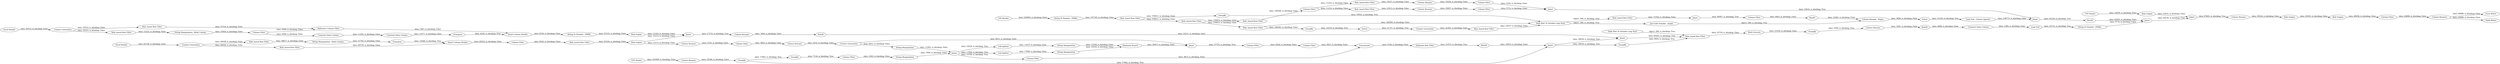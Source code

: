 digraph {
	"1492621626994681280_290" [label="Rule_based Row Filter"]
	"1492621626994681280_408" [label="Cell Splitter"]
	"1492621626994681280_359" [label="Counter Generation"]
	"1492621626994681280_281" [label="Column Rename"]
	"1492621626994681280_300" [label="Rule_based Row Filter"]
	"1492621626994681280_398" [label="Cell Splitter"]
	"1492621626994681280_374" [label=Joiner]
	"1492621626994681280_409" [label="String Manipulation"]
	"-3812709703639618387_316" [label="Loop End _Column Append_"]
	"1492621626994681280_402" [label="Column Filter"]
	"1492621626994681280_251" [label="CSV Reader"]
	"1492621626994681280_394" [label="String Manipulation"]
	"-1769095353786979899_331" [label="Column Rename"]
	"1492621626994681280_321" [label="Column Rename"]
	"1492621626994681280_361" [label="Rule_based Row Filter"]
	"1492621626994681280_415" [label="Rule_based Row Filter"]
	"1492621626994681280_341" [label="Rule Engine"]
	"-1769095353786979899_329" [label="Math Formula"]
	"1492621626994681280_373" [label="Column Rename"]
	"1492621626994681280_273" [label="Column Filter"]
	"1492621626994681280_354" [label="CSV Reader"]
	"1492621626994681280_304" [label=GroupBy]
	"1492621626994681280_404" [label=Concatenate]
	"1492621626994681280_324" [label=Joiner]
	"-1769095353786979899_336" [label="Rule_based Row Filter"]
	"1492621626994681280_303" [label="Rule_based Row Filter"]
	"1492621626994681280_356" [label="Rule Engine"]
	"1492621626994681280_414" [label="Rule_based Row Filter"]
	"1492621626994681280_301" [label="Column Filter"]
	"1492621626994681280_423" [label=Joiner]
	"1492621626994681280_427" [label="Rule Engine"]
	"1492621626994681280_305" [label=Sorter]
	"1492621626994681280_420" [label="Constant Value Column"]
	"-3812709703639618387_310" [label="Column Filter"]
	"1492621626994681280_412" [label="Excel Reader"]
	"1492621626994681280_339" [label="Excel Writer"]
	"1492621626994681280_401" [label="Column Filter"]
	"-1769095353786979899_333" [label="Loop End"]
	"1492621626994681280_312" [label="String To Number _PMML_"]
	"-3812709703639618387_311" [label=RowID]
	"1492621626994681280_363" [label="Insert Column Header"]
	"1492621626994681280_259" [label=GroupBy]
	"1492621626994681280_338" [label="Table Writer"]
	"-1769095353786979899_335" [label="Table Row To Variable Loop Start"]
	"1492621626994681280_340" [label="Rule Engine"]
	"1492621626994681280_322" [label="Column Filter"]
	"1492621626994681280_319" [label=Joiner]
	"1492621626994681280_323" [label="Column Filter"]
	"1492621626994681280_422" [label="Insert Column Header"]
	"1492621626994681280_344" [label="Column Resorter"]
	"-1769095353786979899_343" [label="Constant Value Column"]
	"1492621626994681280_395" [label="String Manipulation"]
	"-1769095353786979899_332" [label=RowID]
	"-3812709703639618387_313" [label="Column Rename _Regex_"]
	"1492621626994681280_405" [label=RowID]
	"1492621626994681280_262" [label=GroupBy]
	"1492621626994681280_260" [label=GroupBy]
	"1492621626994681280_399" [label="String Manipulation"]
	"1492621626994681280_424" [label="Column Rename"]
	"1492621626994681280_384" [label="Rule Engine"]
	"1492621626994681280_413" [label="Counter Generation"]
	"1492621626994681280_428" [label=RowID]
	"1492621626994681280_334" [label=GroupBy]
	"-3812709703639618387_314" [label="Java Edit Variable _simple_"]
	"1492621626994681280_421" [label="Reference Column Filter"]
	"1492621626994681280_417" [label=Transpose]
	"1492621626994681280_426" [label="String To Number _PMML_"]
	"1492621626994681280_406" [label=Joiner]
	"1492621626994681280_365" [label="Column Filter"]
	"1492621626994681280_320" [label="Column Rename"]
	"-3812709703639618387_318" [label=Sorter]
	"1492621626994681280_383" [label="String To Number _PMML_"]
	"1492621626994681280_362" [label=Transpose]
	"1492621626994681280_411" [label=Joiner]
	"1492621626994681280_5" [label="Counter Generation"]
	"-3812709703639618387_317" [label=Joiner]
	"1492621626994681280_325" [label=RowID]
	"1492621626994681280_357" [label=Joiner]
	"1492621626994681280_307" [label="Rule_based Row Filter"]
	"1492621626994681280_253" [label="Rule_based Row Filter"]
	"1492621626994681280_360" [label="Rule_based Row Filter"]
	"1492621626994681280_364" [label="String Manipulation _Multi Column_"]
	"1492621626994681280_403" [label="Column Filter"]
	"1492621626994681280_416" [label="String Manipulation _Multi Column_"]
	"1492621626994681280_418" [label="Column Filter"]
	"1492621626994681280_429" [label=Joiner]
	"1492621626994681280_367" [label="Column Rename"]
	"1492621626994681280_419" [label="Constant Value Column"]
	"1492621626994681280_292" [label="Rule_based Row Filter"]
	"1492621626994681280_252" [label="CSV Reader"]
	"-1769095353786979899_330" [label=GroupBy]
	"1492621626994681280_342" [label="Column Rename"]
	"1492621626994681280_306" [label="Counter Generation"]
	"-3812709703639618387_308" [label="Table Row To Variable Loop Start"]
	"1492621626994681280_407" [label="Column Filter"]
	"1492621626994681280_396" [label=Joiner]
	"-3812709703639618387_309" [label="Rule_based Row Filter"]
	"1492621626994681280_358" [label="Excel Reader"]
	"1492621626994681280_366" [label="Rule_based Row Filter"]
	"1492621626994681280_302" [label="Rule_based Row Filter"]
	"1492621626994681280_370" [label="Column Filter"]
	"1492621626994681280_410" [label="Duplicate Row Filter"]
	"1492621626994681280_368" [label="Similarity Search"]
	"1492621626994681280_368" -> "1492621626994681280_374" [label="data: 26617; is_blocking: False"]
	"-3812709703639618387_308" -> "-3812709703639618387_314" [label="object: 288; is_blocking: True"]
	"1492621626994681280_5" -> "1492621626994681280_374" [label="data: 6651; is_blocking: False"]
	"1492621626994681280_262" -> "1492621626994681280_273" [label="data: 7134; is_blocking: True"]
	"1492621626994681280_367" -> "1492621626994681280_370" [label="data: 5533; is_blocking: False"]
	"1492621626994681280_406" -> "1492621626994681280_357" [label="data: 69126; is_blocking: True"]
	"1492621626994681280_401" -> "1492621626994681280_402" [label="data: 8204; is_blocking: False"]
	"1492621626994681280_342" -> "1492621626994681280_340" [label="data: 39324; is_blocking: False"]
	"1492621626994681280_426" -> "1492621626994681280_427" [label="data: 21535; is_blocking: False"]
	"1492621626994681280_410" -> "1492621626994681280_405" [label="data: 21975; is_blocking: True"]
	"1492621626994681280_396" -> "1492621626994681280_403" [label="data: 14764; is_blocking: True"]
	"1492621626994681280_396" -> "1492621626994681280_398" [label="data: 17944; is_blocking: True"]
	"1492621626994681280_404" -> "1492621626994681280_410" [label="data: 3539; is_blocking: False"]
	"-3812709703639618387_310" -> "-3812709703639618387_311" [label="data: 4463; is_blocking: False"]
	"1492621626994681280_374" -> "1492621626994681280_401" [label="data: 37755; is_blocking: True"]
	"1492621626994681280_301" -> "1492621626994681280_302" [label="data: 11210; is_blocking: False"]
	"1492621626994681280_411" -> "1492621626994681280_429" [label="data: 39639; is_blocking: True"]
	"1492621626994681280_396" -> "1492621626994681280_408" [label="data: 10524; is_blocking: True"]
	"1492621626994681280_428" -> "1492621626994681280_429" [label="data: 32511; is_blocking: False"]
	"1492621626994681280_323" -> "1492621626994681280_319" [label="data: 5713; is_blocking: False"]
	"1492621626994681280_407" -> "1492621626994681280_344" [label="data: 44888; is_blocking: False"]
	"1492621626994681280_302" -> "1492621626994681280_320" [label="data: 21613; is_blocking: False"]
	"1492621626994681280_354" -> "1492621626994681280_356" [label="data: 23878; is_blocking: False"]
	"1492621626994681280_364" -> "1492621626994681280_362" [label="data: 51792; is_blocking: False"]
	"-3812709703639618387_318" -> "-3812709703639618387_316" [label="data: 13159; is_blocking: True"]
	"1492621626994681280_399" -> "1492621626994681280_368" [label="data: 19316; is_blocking: False"]
	"1492621626994681280_253" -> "1492621626994681280_290" [label="data: 378911; is_blocking: False"]
	"1492621626994681280_273" -> "1492621626994681280_395" [label="data: 1943; is_blocking: False"]
	"1492621626994681280_251" -> "1492621626994681280_281" [label="data: 252008; is_blocking: False"]
	"1492621626994681280_414" -> "1492621626994681280_421" [label="data: 31516; is_blocking: False"]
	"1492621626994681280_300" -> "1492621626994681280_321" [label="data: 19227; is_blocking: False"]
	"1492621626994681280_362" -> "1492621626994681280_363" [label="data: 15449; is_blocking: True"]
	"1492621626994681280_398" -> "1492621626994681280_399" [label="data: 17699; is_blocking: False"]
	"1492621626994681280_290" -> "1492621626994681280_292" [label="data: 378912; is_blocking: False"]
	"-3812709703639618387_311" -> "-3812709703639618387_313" [label="data: 12491; is_blocking: False"]
	"-1769095353786979899_336" -> "-1769095353786979899_329" [label="data: 23750; is_blocking: False"]
	"1492621626994681280_281" -> "1492621626994681280_260" [label="data: 32546; is_blocking: False"]
	"-1769095353786979899_331" -> "-1769095353786979899_332" [label="data: 3285; is_blocking: False"]
	"1492621626994681280_341" -> "1492621626994681280_407" [label="data: 48938; is_blocking: False"]
	"1492621626994681280_356" -> "1492621626994681280_357" [label="data: 19935; is_blocking: False"]
	"1492621626994681280_409" -> "1492621626994681280_368" [label="data: 13338; is_blocking: False"]
	"1492621626994681280_415" -> "1492621626994681280_416" [label="data: 15222; is_blocking: False"]
	"1492621626994681280_304" -> "1492621626994681280_305" [label="data: 21676; is_blocking: True"]
	"1492621626994681280_253" -> "1492621626994681280_259" [label="data: 378911; is_blocking: False"]
	"1492621626994681280_320" -> "1492621626994681280_323" [label="data: 10207; is_blocking: False"]
	"1492621626994681280_394" -> "1492621626994681280_396" [label="data: 12365; is_blocking: False"]
	"-3812709703639618387_309" -> "-3812709703639618387_317" [label="data: 75762; is_blocking: False"]
	"1492621626994681280_306" -> "1492621626994681280_307" [label="data: 22305; is_blocking: False"]
	"1492621626994681280_301" -> "1492621626994681280_300" [label="data: 11210; is_blocking: False"]
	"-1769095353786979899_343" -> "-1769095353786979899_333" [label="data: 5360; is_blocking: False"]
	"1492621626994681280_319" -> "1492621626994681280_324" [label="data: 23632; is_blocking: True"]
	"1492621626994681280_370" -> "1492621626994681280_373" [label="data: 3803; is_blocking: False"]
	"-3812709703639618387_308" -> "-3812709703639618387_309" [label="object: 288; is_blocking: True"]
	"1492621626994681280_418" -> "1492621626994681280_421" [label="data: 9368; is_blocking: False"]
	"1492621626994681280_412" -> "1492621626994681280_413" [label="data: 30353; is_blocking: False"]
	"1492621626994681280_358" -> "1492621626994681280_359" [label="data: 85338; is_blocking: False"]
	"1492621626994681280_418" -> "1492621626994681280_419" [label="data: 9368; is_blocking: False"]
	"1492621626994681280_259" -> "-3812709703639618387_308" [label="data: 10652; is_blocking: True"]
	"1492621626994681280_357" -> "1492621626994681280_342" [label="data: 87665; is_blocking: True"]
	"1492621626994681280_420" -> "1492621626994681280_417" [label="data: 11677; is_blocking: False"]
	"1492621626994681280_366" -> "1492621626994681280_384" [label="data: 16530; is_blocking: False"]
	"1492621626994681280_419" -> "1492621626994681280_420" [label="data: 11293; is_blocking: False"]
	"1492621626994681280_340" -> "1492621626994681280_341" [label="data: 45925; is_blocking: False"]
	"-1769095353786979899_335" -> "-1769095353786979899_336" [label="object: 288; is_blocking: True"]
	"1492621626994681280_344" -> "1492621626994681280_338" [label="data: 44888; is_blocking: False"]
	"1492621626994681280_413" -> "1492621626994681280_414" [label="data: 10333; is_blocking: False"]
	"1492621626994681280_427" -> "1492621626994681280_423" [label="data: 12323; is_blocking: False"]
	"-1769095353786979899_329" -> "-1769095353786979899_330" [label="data: 21630; is_blocking: False"]
	"-1769095353786979899_333" -> "1492621626994681280_383" [label="data: 16753; is_blocking: True"]
	"1492621626994681280_303" -> "1492621626994681280_304" [label="data: 328385; is_blocking: False"]
	"1492621626994681280_416" -> "1492621626994681280_418" [label="data: 15820; is_blocking: False"]
	"1492621626994681280_252" -> "1492621626994681280_312" [label="data: 520085; is_blocking: False"]
	"1492621626994681280_365" -> "1492621626994681280_366" [label="data: 6420; is_blocking: False"]
	"1492621626994681280_402" -> "1492621626994681280_404" [label="data: 3815; is_blocking: False"]
	"1492621626994681280_322" -> "1492621626994681280_319" [label="data: 3193; is_blocking: False"]
	"1492621626994681280_422" -> "1492621626994681280_426" [label="data: 6334; is_blocking: False"]
	"1492621626994681280_403" -> "1492621626994681280_404" [label="data: 3815; is_blocking: False"]
	"1492621626994681280_324" -> "1492621626994681280_325" [label="data: 65230; is_blocking: True"]
	"1492621626994681280_305" -> "1492621626994681280_306" [label="data: 21727; is_blocking: True"]
	"1492621626994681280_290" -> "1492621626994681280_303" [label="data: 378912; is_blocking: False"]
	"1492621626994681280_260" -> "1492621626994681280_411" [label="data: 17662; is_blocking: True"]
	"1492621626994681280_384" -> "1492621626994681280_423" [label="data: 13113; is_blocking: False"]
	"1492621626994681280_312" -> "1492621626994681280_253" [label="data: 107195; is_blocking: False"]
	"1492621626994681280_334" -> "-1769095353786979899_336" [label="data: 8925; is_blocking: True"]
	"1492621626994681280_307" -> "-3812709703639618387_308" [label="data: 22657; is_blocking: False"]
	"-3812709703639618387_317" -> "-3812709703639618387_310" [label="data: 80997; is_blocking: True"]
	"1492621626994681280_360" -> "1492621626994681280_363" [label="data: 86578; is_blocking: False"]
	"-1769095353786979899_332" -> "-1769095353786979899_343" [label="data: 4069; is_blocking: False"]
	"1492621626994681280_423" -> "1492621626994681280_424" [label="data: 27574; is_blocking: True"]
	"1492621626994681280_429" -> "-1769095353786979899_336" [label="data: 69365; is_blocking: True"]
	"-3812709703639618387_314" -> "-3812709703639618387_313" [label="object: 288; is_blocking: True"]
	"1492621626994681280_417" -> "1492621626994681280_422" [label="data: 6220; is_blocking: True"]
	"1492621626994681280_408" -> "1492621626994681280_409" [label="data: 11815; is_blocking: False"]
	"1492621626994681280_363" -> "1492621626994681280_365" [label="data: 40222; is_blocking: False"]
	"1492621626994681280_373" -> "1492621626994681280_5" [label="data: 3232; is_blocking: False"]
	"1492621626994681280_384" -> "1492621626994681280_367" [label="data: 13113; is_blocking: False"]
	"1492621626994681280_325" -> "1492621626994681280_406" [label="data: 62833; is_blocking: False"]
	"1492621626994681280_424" -> "1492621626994681280_428" [label="data: 7460; is_blocking: False"]
	"1492621626994681280_359" -> "1492621626994681280_361" [label="data: 46028; is_blocking: False"]
	"-3812709703639618387_313" -> "-3812709703639618387_318" [label="data: 3408; is_blocking: False"]
	"1492621626994681280_413" -> "1492621626994681280_415" [label="data: 10333; is_blocking: False"]
	"1492621626994681280_260" -> "1492621626994681280_262" [label="data: 17662; is_blocking: True"]
	"1492621626994681280_303" -> "-3812709703639618387_308" [label="data: 328385; is_blocking: False"]
	"1492621626994681280_292" -> "1492621626994681280_301" [label="data: 108366; is_blocking: False"]
	"1492621626994681280_344" -> "1492621626994681280_339" [label="data: 44888; is_blocking: False"]
	"1492621626994681280_5" -> "1492621626994681280_394" [label="data: 6651; is_blocking: False"]
	"1492621626994681280_359" -> "1492621626994681280_360" [label="data: 46028; is_blocking: False"]
	"-3812709703639618387_316" -> "1492621626994681280_324" [label="data: 158773; is_blocking: False"]
	"1492621626994681280_321" -> "1492621626994681280_322" [label="data: 10204; is_blocking: False"]
	"1492621626994681280_411" -> "1492621626994681280_334" [label="data: 39639; is_blocking: True"]
	"1492621626994681280_361" -> "1492621626994681280_364" [label="data: 58017; is_blocking: False"]
	"1492621626994681280_405" -> "1492621626994681280_411" [label="data: 18914; is_blocking: False"]
	"-1769095353786979899_330" -> "-1769095353786979899_331" [label="data: 5394; is_blocking: True"]
	"1492621626994681280_395" -> "1492621626994681280_396" [label="data: 7894; is_blocking: False"]
	"1492621626994681280_383" -> "1492621626994681280_406" [label="data: 6774; is_blocking: False"]
	"1492621626994681280_421" -> "1492621626994681280_422" [label="data: 7447; is_blocking: False"]
	rankdir=LR
}
